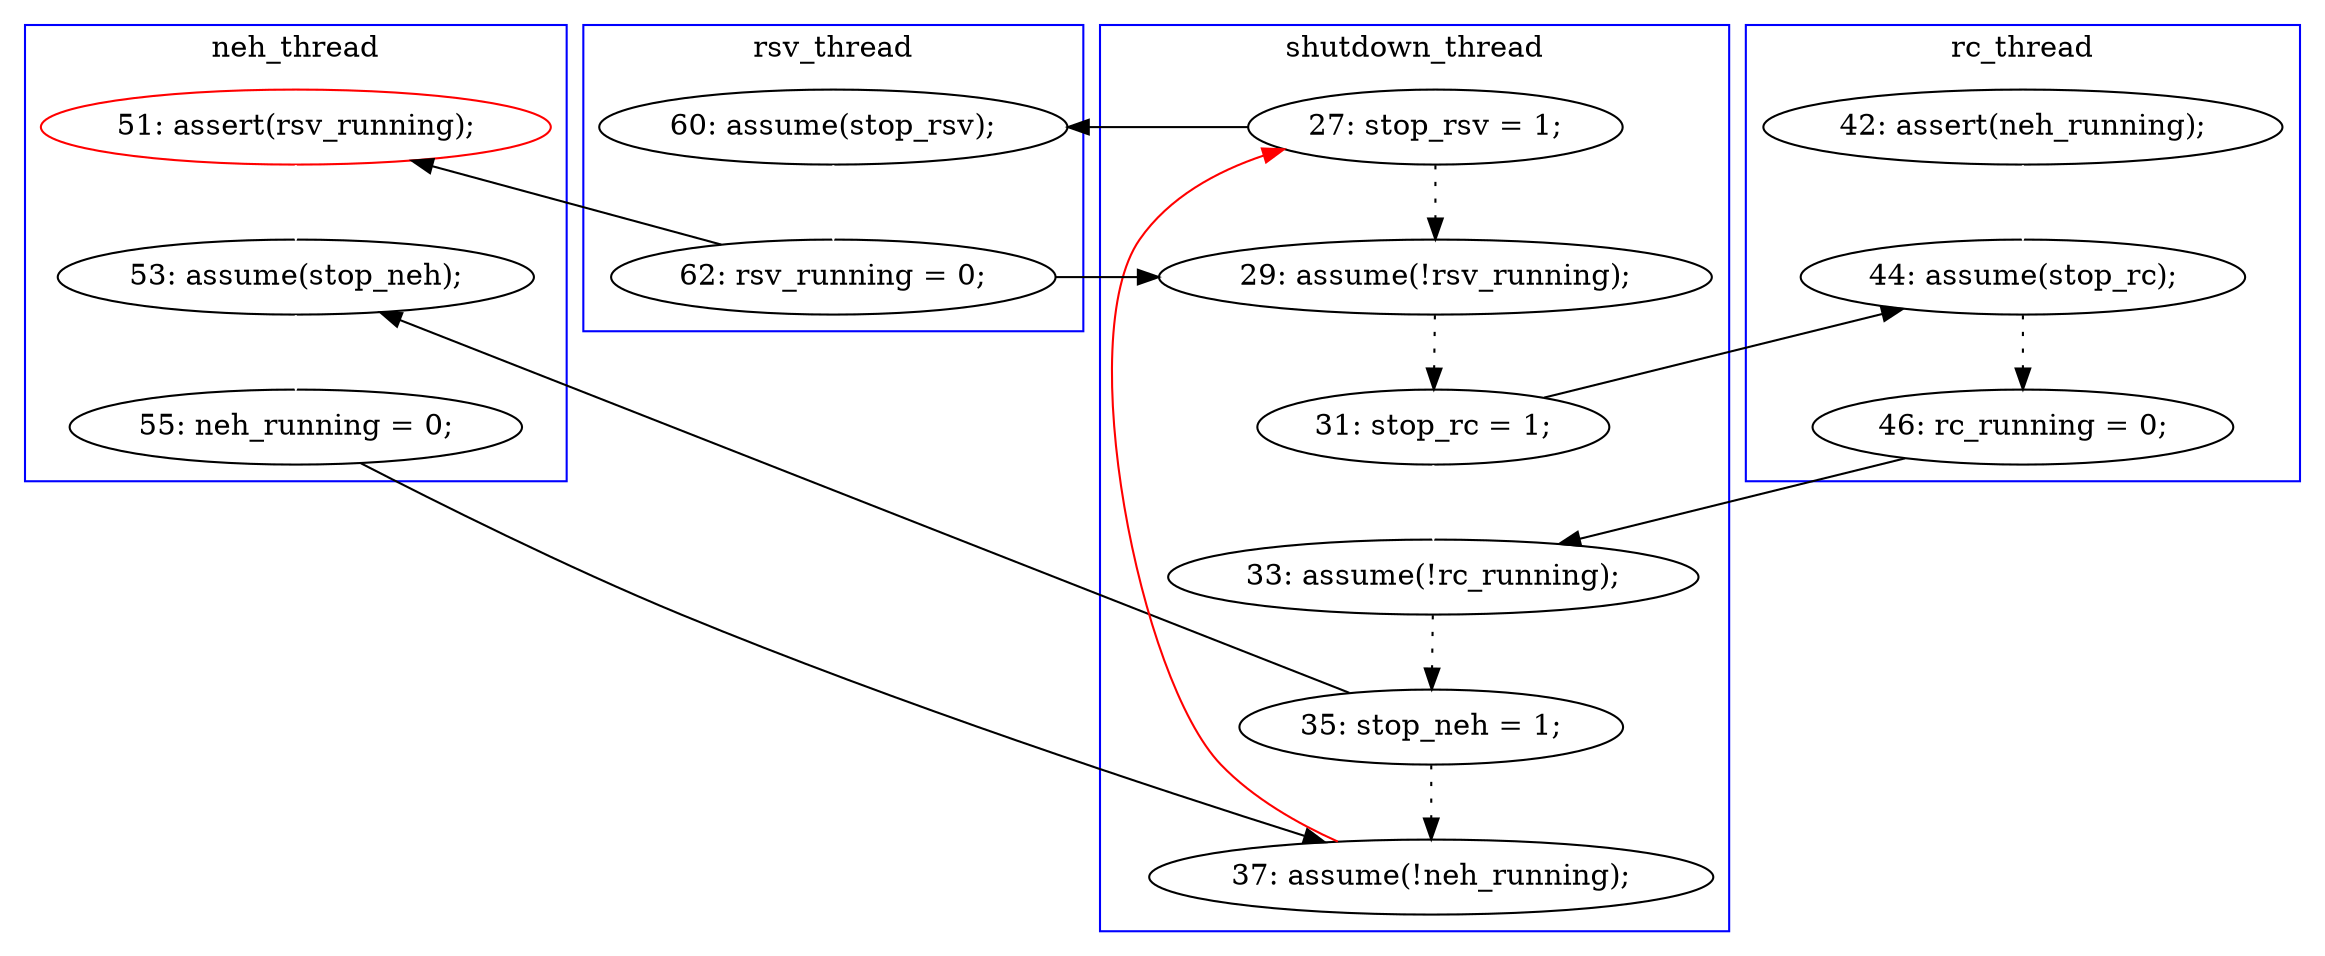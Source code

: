 digraph Counterexample {
	31 -> 34 [color = black, style = dotted]
	16 -> 18 [color = white, style = solid]
	22 -> 32 [color = white, style = solid]
	25 -> 26 [color = black, style = dotted]
	12 -> 16 [color = black, style = solid, constraint = false]
	33 -> 34 [color = black, style = solid, constraint = false]
	12 -> 19 [color = black, style = dotted]
	18 -> 22 [color = black, style = solid, constraint = false]
	32 -> 33 [color = white, style = solid]
	34 -> 12 [color = red, style = solid, constraint = false]
	19 -> 21 [color = black, style = dotted]
	30 -> 31 [color = black, style = dotted]
	18 -> 19 [color = black, style = solid, constraint = false]
	26 -> 30 [color = black, style = solid, constraint = false]
	21 -> 25 [color = black, style = solid, constraint = false]
	17 -> 25 [color = white, style = solid]
	31 -> 32 [color = black, style = solid, constraint = false]
	21 -> 30 [color = white, style = solid]
	subgraph cluster4 {
		label = rsv_thread
		color = blue
		18  [label = "62: rsv_running = 0;"]
		16  [label = "60: assume(stop_rsv);"]
	}
	subgraph cluster3 {
		label = neh_thread
		color = blue
		22  [label = "51: assert(rsv_running);", color = red]
		33  [label = "55: neh_running = 0;"]
		32  [label = "53: assume(stop_neh);"]
	}
	subgraph cluster1 {
		label = shutdown_thread
		color = blue
		31  [label = "35: stop_neh = 1;"]
		30  [label = "33: assume(!rc_running);"]
		19  [label = "29: assume(!rsv_running);"]
		21  [label = "31: stop_rc = 1;"]
		12  [label = "27: stop_rsv = 1;"]
		34  [label = "37: assume(!neh_running);"]
	}
	subgraph cluster2 {
		label = rc_thread
		color = blue
		26  [label = "46: rc_running = 0;"]
		25  [label = "44: assume(stop_rc);"]
		17  [label = "42: assert(neh_running);"]
	}
}